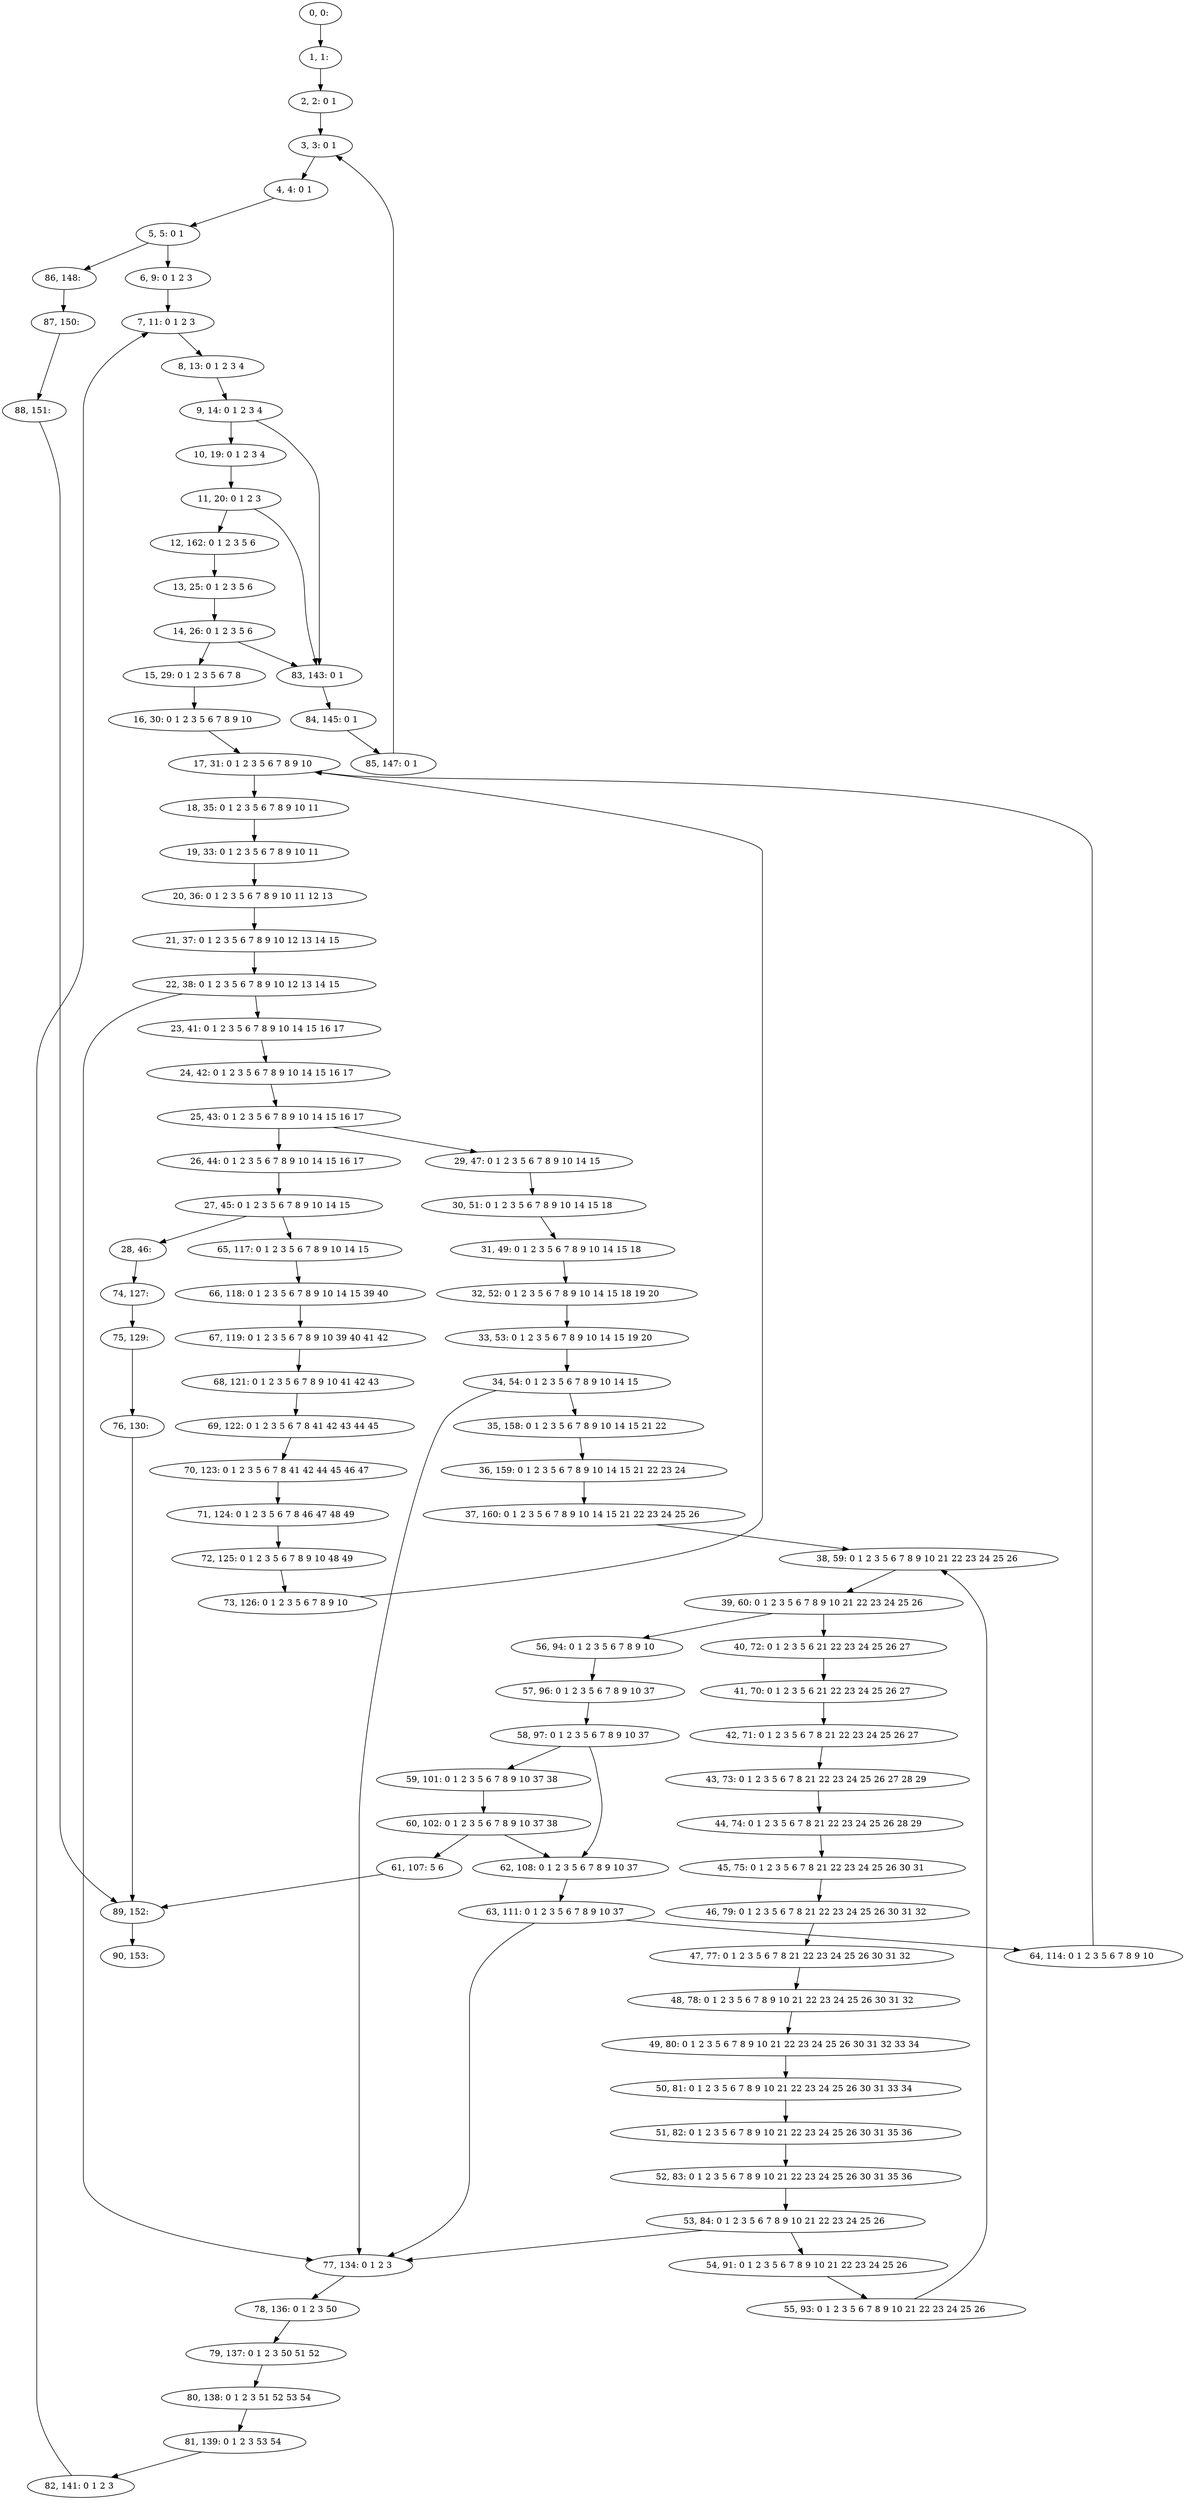 digraph G {
0[label="0, 0: "];
1[label="1, 1: "];
2[label="2, 2: 0 1 "];
3[label="3, 3: 0 1 "];
4[label="4, 4: 0 1 "];
5[label="5, 5: 0 1 "];
6[label="6, 9: 0 1 2 3 "];
7[label="7, 11: 0 1 2 3 "];
8[label="8, 13: 0 1 2 3 4 "];
9[label="9, 14: 0 1 2 3 4 "];
10[label="10, 19: 0 1 2 3 4 "];
11[label="11, 20: 0 1 2 3 "];
12[label="12, 162: 0 1 2 3 5 6 "];
13[label="13, 25: 0 1 2 3 5 6 "];
14[label="14, 26: 0 1 2 3 5 6 "];
15[label="15, 29: 0 1 2 3 5 6 7 8 "];
16[label="16, 30: 0 1 2 3 5 6 7 8 9 10 "];
17[label="17, 31: 0 1 2 3 5 6 7 8 9 10 "];
18[label="18, 35: 0 1 2 3 5 6 7 8 9 10 11 "];
19[label="19, 33: 0 1 2 3 5 6 7 8 9 10 11 "];
20[label="20, 36: 0 1 2 3 5 6 7 8 9 10 11 12 13 "];
21[label="21, 37: 0 1 2 3 5 6 7 8 9 10 12 13 14 15 "];
22[label="22, 38: 0 1 2 3 5 6 7 8 9 10 12 13 14 15 "];
23[label="23, 41: 0 1 2 3 5 6 7 8 9 10 14 15 16 17 "];
24[label="24, 42: 0 1 2 3 5 6 7 8 9 10 14 15 16 17 "];
25[label="25, 43: 0 1 2 3 5 6 7 8 9 10 14 15 16 17 "];
26[label="26, 44: 0 1 2 3 5 6 7 8 9 10 14 15 16 17 "];
27[label="27, 45: 0 1 2 3 5 6 7 8 9 10 14 15 "];
28[label="28, 46: "];
29[label="29, 47: 0 1 2 3 5 6 7 8 9 10 14 15 "];
30[label="30, 51: 0 1 2 3 5 6 7 8 9 10 14 15 18 "];
31[label="31, 49: 0 1 2 3 5 6 7 8 9 10 14 15 18 "];
32[label="32, 52: 0 1 2 3 5 6 7 8 9 10 14 15 18 19 20 "];
33[label="33, 53: 0 1 2 3 5 6 7 8 9 10 14 15 19 20 "];
34[label="34, 54: 0 1 2 3 5 6 7 8 9 10 14 15 "];
35[label="35, 158: 0 1 2 3 5 6 7 8 9 10 14 15 21 22 "];
36[label="36, 159: 0 1 2 3 5 6 7 8 9 10 14 15 21 22 23 24 "];
37[label="37, 160: 0 1 2 3 5 6 7 8 9 10 14 15 21 22 23 24 25 26 "];
38[label="38, 59: 0 1 2 3 5 6 7 8 9 10 21 22 23 24 25 26 "];
39[label="39, 60: 0 1 2 3 5 6 7 8 9 10 21 22 23 24 25 26 "];
40[label="40, 72: 0 1 2 3 5 6 21 22 23 24 25 26 27 "];
41[label="41, 70: 0 1 2 3 5 6 21 22 23 24 25 26 27 "];
42[label="42, 71: 0 1 2 3 5 6 7 8 21 22 23 24 25 26 27 "];
43[label="43, 73: 0 1 2 3 5 6 7 8 21 22 23 24 25 26 27 28 29 "];
44[label="44, 74: 0 1 2 3 5 6 7 8 21 22 23 24 25 26 28 29 "];
45[label="45, 75: 0 1 2 3 5 6 7 8 21 22 23 24 25 26 30 31 "];
46[label="46, 79: 0 1 2 3 5 6 7 8 21 22 23 24 25 26 30 31 32 "];
47[label="47, 77: 0 1 2 3 5 6 7 8 21 22 23 24 25 26 30 31 32 "];
48[label="48, 78: 0 1 2 3 5 6 7 8 9 10 21 22 23 24 25 26 30 31 32 "];
49[label="49, 80: 0 1 2 3 5 6 7 8 9 10 21 22 23 24 25 26 30 31 32 33 34 "];
50[label="50, 81: 0 1 2 3 5 6 7 8 9 10 21 22 23 24 25 26 30 31 33 34 "];
51[label="51, 82: 0 1 2 3 5 6 7 8 9 10 21 22 23 24 25 26 30 31 35 36 "];
52[label="52, 83: 0 1 2 3 5 6 7 8 9 10 21 22 23 24 25 26 30 31 35 36 "];
53[label="53, 84: 0 1 2 3 5 6 7 8 9 10 21 22 23 24 25 26 "];
54[label="54, 91: 0 1 2 3 5 6 7 8 9 10 21 22 23 24 25 26 "];
55[label="55, 93: 0 1 2 3 5 6 7 8 9 10 21 22 23 24 25 26 "];
56[label="56, 94: 0 1 2 3 5 6 7 8 9 10 "];
57[label="57, 96: 0 1 2 3 5 6 7 8 9 10 37 "];
58[label="58, 97: 0 1 2 3 5 6 7 8 9 10 37 "];
59[label="59, 101: 0 1 2 3 5 6 7 8 9 10 37 38 "];
60[label="60, 102: 0 1 2 3 5 6 7 8 9 10 37 38 "];
61[label="61, 107: 5 6 "];
62[label="62, 108: 0 1 2 3 5 6 7 8 9 10 37 "];
63[label="63, 111: 0 1 2 3 5 6 7 8 9 10 37 "];
64[label="64, 114: 0 1 2 3 5 6 7 8 9 10 "];
65[label="65, 117: 0 1 2 3 5 6 7 8 9 10 14 15 "];
66[label="66, 118: 0 1 2 3 5 6 7 8 9 10 14 15 39 40 "];
67[label="67, 119: 0 1 2 3 5 6 7 8 9 10 39 40 41 42 "];
68[label="68, 121: 0 1 2 3 5 6 7 8 9 10 41 42 43 "];
69[label="69, 122: 0 1 2 3 5 6 7 8 41 42 43 44 45 "];
70[label="70, 123: 0 1 2 3 5 6 7 8 41 42 44 45 46 47 "];
71[label="71, 124: 0 1 2 3 5 6 7 8 46 47 48 49 "];
72[label="72, 125: 0 1 2 3 5 6 7 8 9 10 48 49 "];
73[label="73, 126: 0 1 2 3 5 6 7 8 9 10 "];
74[label="74, 127: "];
75[label="75, 129: "];
76[label="76, 130: "];
77[label="77, 134: 0 1 2 3 "];
78[label="78, 136: 0 1 2 3 50 "];
79[label="79, 137: 0 1 2 3 50 51 52 "];
80[label="80, 138: 0 1 2 3 51 52 53 54 "];
81[label="81, 139: 0 1 2 3 53 54 "];
82[label="82, 141: 0 1 2 3 "];
83[label="83, 143: 0 1 "];
84[label="84, 145: 0 1 "];
85[label="85, 147: 0 1 "];
86[label="86, 148: "];
87[label="87, 150: "];
88[label="88, 151: "];
89[label="89, 152: "];
90[label="90, 153: "];
0->1 ;
1->2 ;
2->3 ;
3->4 ;
4->5 ;
5->6 ;
5->86 ;
6->7 ;
7->8 ;
8->9 ;
9->10 ;
9->83 ;
10->11 ;
11->12 ;
11->83 ;
12->13 ;
13->14 ;
14->15 ;
14->83 ;
15->16 ;
16->17 ;
17->18 ;
18->19 ;
19->20 ;
20->21 ;
21->22 ;
22->23 ;
22->77 ;
23->24 ;
24->25 ;
25->26 ;
25->29 ;
26->27 ;
27->28 ;
27->65 ;
28->74 ;
29->30 ;
30->31 ;
31->32 ;
32->33 ;
33->34 ;
34->35 ;
34->77 ;
35->36 ;
36->37 ;
37->38 ;
38->39 ;
39->40 ;
39->56 ;
40->41 ;
41->42 ;
42->43 ;
43->44 ;
44->45 ;
45->46 ;
46->47 ;
47->48 ;
48->49 ;
49->50 ;
50->51 ;
51->52 ;
52->53 ;
53->54 ;
53->77 ;
54->55 ;
55->38 ;
56->57 ;
57->58 ;
58->59 ;
58->62 ;
59->60 ;
60->61 ;
60->62 ;
61->89 ;
62->63 ;
63->64 ;
63->77 ;
64->17 ;
65->66 ;
66->67 ;
67->68 ;
68->69 ;
69->70 ;
70->71 ;
71->72 ;
72->73 ;
73->17 ;
74->75 ;
75->76 ;
76->89 ;
77->78 ;
78->79 ;
79->80 ;
80->81 ;
81->82 ;
82->7 ;
83->84 ;
84->85 ;
85->3 ;
86->87 ;
87->88 ;
88->89 ;
89->90 ;
}
